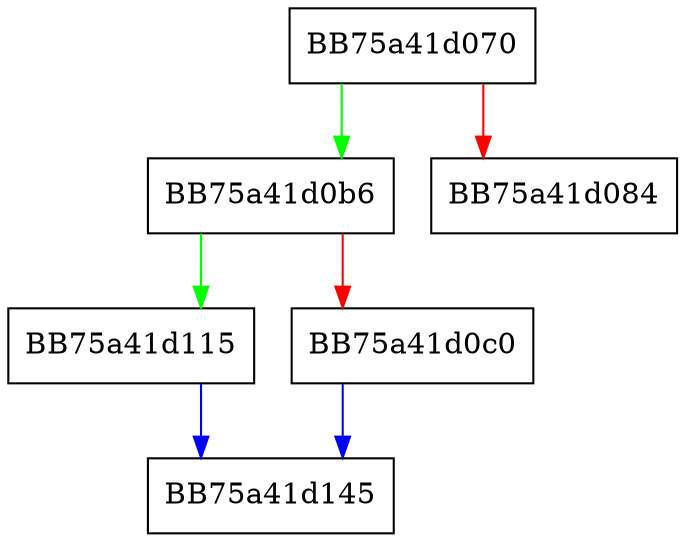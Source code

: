 digraph sealdata {
  node [shape="box"];
  graph [splines=ortho];
  BB75a41d070 -> BB75a41d0b6 [color="green"];
  BB75a41d070 -> BB75a41d084 [color="red"];
  BB75a41d0b6 -> BB75a41d115 [color="green"];
  BB75a41d0b6 -> BB75a41d0c0 [color="red"];
  BB75a41d0c0 -> BB75a41d145 [color="blue"];
  BB75a41d115 -> BB75a41d145 [color="blue"];
}